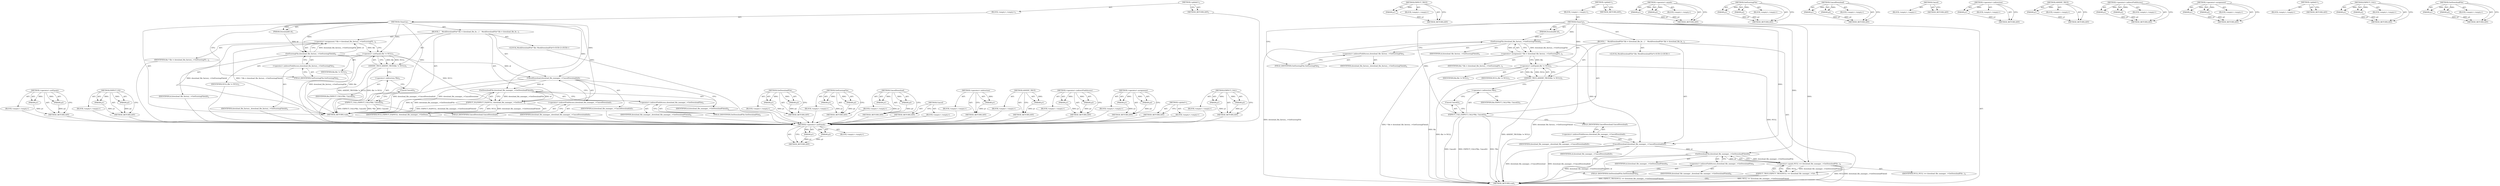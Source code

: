 digraph "EXPECT_CALL" {
vulnerable_78 [label=<(METHOD,&lt;operator&gt;.notEquals)>];
vulnerable_79 [label=<(PARAM,p1)>];
vulnerable_80 [label=<(PARAM,p2)>];
vulnerable_81 [label=<(BLOCK,&lt;empty&gt;,&lt;empty&gt;)>];
vulnerable_82 [label=<(METHOD_RETURN,ANY)>];
vulnerable_100 [label=<(METHOD,EXPECT_TRUE)>];
vulnerable_101 [label=<(PARAM,p1)>];
vulnerable_102 [label=<(BLOCK,&lt;empty&gt;,&lt;empty&gt;)>];
vulnerable_103 [label=<(METHOD_RETURN,ANY)>];
vulnerable_6 [label=<(METHOD,&lt;global&gt;)<SUB>1</SUB>>];
vulnerable_7 [label=<(BLOCK,&lt;empty&gt;,&lt;empty&gt;)<SUB>1</SUB>>];
vulnerable_8 [label=<(METHOD,CleanUp)<SUB>1</SUB>>];
vulnerable_9 [label=<(PARAM,DownloadId id)<SUB>1</SUB>>];
vulnerable_10 [label=<(BLOCK,{
    MockDownloadFile* file = download_file_fa...,{
    MockDownloadFile* file = download_file_fa...)<SUB>1</SUB>>];
vulnerable_11 [label="<(LOCAL,MockDownloadFile* file: MockDownloadFile*)<SUB>2</SUB>>"];
vulnerable_12 [label=<(&lt;operator&gt;.assignment,* file = download_file_factory_-&gt;GetExistingFil...)<SUB>2</SUB>>];
vulnerable_13 [label=<(IDENTIFIER,file,* file = download_file_factory_-&gt;GetExistingFil...)<SUB>2</SUB>>];
vulnerable_14 [label=<(GetExistingFile,download_file_factory_-&gt;GetExistingFile(id))<SUB>2</SUB>>];
vulnerable_15 [label=<(&lt;operator&gt;.indirectFieldAccess,download_file_factory_-&gt;GetExistingFile)<SUB>2</SUB>>];
vulnerable_16 [label=<(IDENTIFIER,download_file_factory_,download_file_factory_-&gt;GetExistingFile(id))<SUB>2</SUB>>];
vulnerable_17 [label=<(FIELD_IDENTIFIER,GetExistingFile,GetExistingFile)<SUB>2</SUB>>];
vulnerable_18 [label=<(IDENTIFIER,id,download_file_factory_-&gt;GetExistingFile(id))<SUB>2</SUB>>];
vulnerable_19 [label=<(ASSERT_TRUE,ASSERT_TRUE(file != NULL))<SUB>3</SUB>>];
vulnerable_20 [label=<(&lt;operator&gt;.notEquals,file != NULL)<SUB>3</SUB>>];
vulnerable_21 [label=<(IDENTIFIER,file,file != NULL)<SUB>3</SUB>>];
vulnerable_22 [label=<(IDENTIFIER,NULL,file != NULL)<SUB>3</SUB>>];
vulnerable_23 [label=<(EXPECT_CALL,EXPECT_CALL(*file, Cancel()))<SUB>5</SUB>>];
vulnerable_24 [label=<(&lt;operator&gt;.indirection,*file)<SUB>5</SUB>>];
vulnerable_25 [label=<(IDENTIFIER,file,EXPECT_CALL(*file, Cancel()))<SUB>5</SUB>>];
vulnerable_26 [label=<(Cancel,Cancel())<SUB>5</SUB>>];
vulnerable_27 [label=<(CancelDownload,download_file_manager_-&gt;CancelDownload(id))<SUB>7</SUB>>];
vulnerable_28 [label=<(&lt;operator&gt;.indirectFieldAccess,download_file_manager_-&gt;CancelDownload)<SUB>7</SUB>>];
vulnerable_29 [label=<(IDENTIFIER,download_file_manager_,download_file_manager_-&gt;CancelDownload(id))<SUB>7</SUB>>];
vulnerable_30 [label=<(FIELD_IDENTIFIER,CancelDownload,CancelDownload)<SUB>7</SUB>>];
vulnerable_31 [label=<(IDENTIFIER,id,download_file_manager_-&gt;CancelDownload(id))<SUB>7</SUB>>];
vulnerable_32 [label=<(EXPECT_TRUE,EXPECT_TRUE(NULL == download_file_manager_-&gt;Get...)<SUB>9</SUB>>];
vulnerable_33 [label=<(&lt;operator&gt;.equals,NULL == download_file_manager_-&gt;GetDownloadFile...)<SUB>9</SUB>>];
vulnerable_34 [label=<(IDENTIFIER,NULL,NULL == download_file_manager_-&gt;GetDownloadFile...)<SUB>9</SUB>>];
vulnerable_35 [label=<(GetDownloadFile,download_file_manager_-&gt;GetDownloadFile(id))<SUB>9</SUB>>];
vulnerable_36 [label=<(&lt;operator&gt;.indirectFieldAccess,download_file_manager_-&gt;GetDownloadFile)<SUB>9</SUB>>];
vulnerable_37 [label=<(IDENTIFIER,download_file_manager_,download_file_manager_-&gt;GetDownloadFile(id))<SUB>9</SUB>>];
vulnerable_38 [label=<(FIELD_IDENTIFIER,GetDownloadFile,GetDownloadFile)<SUB>9</SUB>>];
vulnerable_39 [label=<(IDENTIFIER,id,download_file_manager_-&gt;GetDownloadFile(id))<SUB>9</SUB>>];
vulnerable_40 [label=<(METHOD_RETURN,void)<SUB>1</SUB>>];
vulnerable_42 [label=<(METHOD_RETURN,ANY)<SUB>1</SUB>>];
vulnerable_104 [label=<(METHOD,&lt;operator&gt;.equals)>];
vulnerable_105 [label=<(PARAM,p1)>];
vulnerable_106 [label=<(PARAM,p2)>];
vulnerable_107 [label=<(BLOCK,&lt;empty&gt;,&lt;empty&gt;)>];
vulnerable_108 [label=<(METHOD_RETURN,ANY)>];
vulnerable_64 [label=<(METHOD,GetExistingFile)>];
vulnerable_65 [label=<(PARAM,p1)>];
vulnerable_66 [label=<(PARAM,p2)>];
vulnerable_67 [label=<(BLOCK,&lt;empty&gt;,&lt;empty&gt;)>];
vulnerable_68 [label=<(METHOD_RETURN,ANY)>];
vulnerable_95 [label=<(METHOD,CancelDownload)>];
vulnerable_96 [label=<(PARAM,p1)>];
vulnerable_97 [label=<(PARAM,p2)>];
vulnerable_98 [label=<(BLOCK,&lt;empty&gt;,&lt;empty&gt;)>];
vulnerable_99 [label=<(METHOD_RETURN,ANY)>];
vulnerable_92 [label=<(METHOD,Cancel)>];
vulnerable_93 [label=<(BLOCK,&lt;empty&gt;,&lt;empty&gt;)>];
vulnerable_94 [label=<(METHOD_RETURN,ANY)>];
vulnerable_88 [label=<(METHOD,&lt;operator&gt;.indirection)>];
vulnerable_89 [label=<(PARAM,p1)>];
vulnerable_90 [label=<(BLOCK,&lt;empty&gt;,&lt;empty&gt;)>];
vulnerable_91 [label=<(METHOD_RETURN,ANY)>];
vulnerable_74 [label=<(METHOD,ASSERT_TRUE)>];
vulnerable_75 [label=<(PARAM,p1)>];
vulnerable_76 [label=<(BLOCK,&lt;empty&gt;,&lt;empty&gt;)>];
vulnerable_77 [label=<(METHOD_RETURN,ANY)>];
vulnerable_69 [label=<(METHOD,&lt;operator&gt;.indirectFieldAccess)>];
vulnerable_70 [label=<(PARAM,p1)>];
vulnerable_71 [label=<(PARAM,p2)>];
vulnerable_72 [label=<(BLOCK,&lt;empty&gt;,&lt;empty&gt;)>];
vulnerable_73 [label=<(METHOD_RETURN,ANY)>];
vulnerable_59 [label=<(METHOD,&lt;operator&gt;.assignment)>];
vulnerable_60 [label=<(PARAM,p1)>];
vulnerable_61 [label=<(PARAM,p2)>];
vulnerable_62 [label=<(BLOCK,&lt;empty&gt;,&lt;empty&gt;)>];
vulnerable_63 [label=<(METHOD_RETURN,ANY)>];
vulnerable_53 [label=<(METHOD,&lt;global&gt;)<SUB>1</SUB>>];
vulnerable_54 [label=<(BLOCK,&lt;empty&gt;,&lt;empty&gt;)>];
vulnerable_55 [label=<(METHOD_RETURN,ANY)>];
vulnerable_83 [label=<(METHOD,EXPECT_CALL)>];
vulnerable_84 [label=<(PARAM,p1)>];
vulnerable_85 [label=<(PARAM,p2)>];
vulnerable_86 [label=<(BLOCK,&lt;empty&gt;,&lt;empty&gt;)>];
vulnerable_87 [label=<(METHOD_RETURN,ANY)>];
vulnerable_109 [label=<(METHOD,GetDownloadFile)>];
vulnerable_110 [label=<(PARAM,p1)>];
vulnerable_111 [label=<(PARAM,p2)>];
vulnerable_112 [label=<(BLOCK,&lt;empty&gt;,&lt;empty&gt;)>];
vulnerable_113 [label=<(METHOD_RETURN,ANY)>];
fixed_77 [label=<(METHOD,&lt;operator&gt;.notEquals)>];
fixed_78 [label=<(PARAM,p1)>];
fixed_79 [label=<(PARAM,p2)>];
fixed_80 [label=<(BLOCK,&lt;empty&gt;,&lt;empty&gt;)>];
fixed_81 [label=<(METHOD_RETURN,ANY)>];
fixed_99 [label=<(METHOD,EXPECT_EQ)>];
fixed_100 [label=<(PARAM,p1)>];
fixed_101 [label=<(PARAM,p2)>];
fixed_102 [label=<(BLOCK,&lt;empty&gt;,&lt;empty&gt;)>];
fixed_103 [label=<(METHOD_RETURN,ANY)>];
fixed_6 [label=<(METHOD,&lt;global&gt;)<SUB>1</SUB>>];
fixed_7 [label=<(BLOCK,&lt;empty&gt;,&lt;empty&gt;)<SUB>1</SUB>>];
fixed_8 [label=<(METHOD,CleanUp)<SUB>1</SUB>>];
fixed_9 [label=<(PARAM,DownloadId id)<SUB>1</SUB>>];
fixed_10 [label=<(BLOCK,{
    MockDownloadFile* file = download_file_fa...,{
    MockDownloadFile* file = download_file_fa...)<SUB>1</SUB>>];
fixed_11 [label="<(LOCAL,MockDownloadFile* file: MockDownloadFile*)<SUB>2</SUB>>"];
fixed_12 [label=<(&lt;operator&gt;.assignment,* file = download_file_factory_-&gt;GetExistingFil...)<SUB>2</SUB>>];
fixed_13 [label=<(IDENTIFIER,file,* file = download_file_factory_-&gt;GetExistingFil...)<SUB>2</SUB>>];
fixed_14 [label=<(GetExistingFile,download_file_factory_-&gt;GetExistingFile(id))<SUB>2</SUB>>];
fixed_15 [label=<(&lt;operator&gt;.indirectFieldAccess,download_file_factory_-&gt;GetExistingFile)<SUB>2</SUB>>];
fixed_16 [label=<(IDENTIFIER,download_file_factory_,download_file_factory_-&gt;GetExistingFile(id))<SUB>2</SUB>>];
fixed_17 [label=<(FIELD_IDENTIFIER,GetExistingFile,GetExistingFile)<SUB>2</SUB>>];
fixed_18 [label=<(IDENTIFIER,id,download_file_factory_-&gt;GetExistingFile(id))<SUB>2</SUB>>];
fixed_19 [label=<(ASSERT_TRUE,ASSERT_TRUE(file != NULL))<SUB>3</SUB>>];
fixed_20 [label=<(&lt;operator&gt;.notEquals,file != NULL)<SUB>3</SUB>>];
fixed_21 [label=<(IDENTIFIER,file,file != NULL)<SUB>3</SUB>>];
fixed_22 [label=<(IDENTIFIER,NULL,file != NULL)<SUB>3</SUB>>];
fixed_23 [label=<(EXPECT_CALL,EXPECT_CALL(*file, Cancel()))<SUB>5</SUB>>];
fixed_24 [label=<(&lt;operator&gt;.indirection,*file)<SUB>5</SUB>>];
fixed_25 [label=<(IDENTIFIER,file,EXPECT_CALL(*file, Cancel()))<SUB>5</SUB>>];
fixed_26 [label=<(Cancel,Cancel())<SUB>5</SUB>>];
fixed_27 [label=<(CancelDownload,download_file_manager_-&gt;CancelDownload(id))<SUB>7</SUB>>];
fixed_28 [label=<(&lt;operator&gt;.indirectFieldAccess,download_file_manager_-&gt;CancelDownload)<SUB>7</SUB>>];
fixed_29 [label=<(IDENTIFIER,download_file_manager_,download_file_manager_-&gt;CancelDownload(id))<SUB>7</SUB>>];
fixed_30 [label=<(FIELD_IDENTIFIER,CancelDownload,CancelDownload)<SUB>7</SUB>>];
fixed_31 [label=<(IDENTIFIER,id,download_file_manager_-&gt;CancelDownload(id))<SUB>7</SUB>>];
fixed_32 [label=<(EXPECT_EQ,EXPECT_EQ(NULL, download_file_manager_-&gt;GetDown...)<SUB>9</SUB>>];
fixed_33 [label=<(IDENTIFIER,NULL,EXPECT_EQ(NULL, download_file_manager_-&gt;GetDown...)<SUB>9</SUB>>];
fixed_34 [label=<(GetDownloadFile,download_file_manager_-&gt;GetDownloadFile(id))<SUB>9</SUB>>];
fixed_35 [label=<(&lt;operator&gt;.indirectFieldAccess,download_file_manager_-&gt;GetDownloadFile)<SUB>9</SUB>>];
fixed_36 [label=<(IDENTIFIER,download_file_manager_,download_file_manager_-&gt;GetDownloadFile(id))<SUB>9</SUB>>];
fixed_37 [label=<(FIELD_IDENTIFIER,GetDownloadFile,GetDownloadFile)<SUB>9</SUB>>];
fixed_38 [label=<(IDENTIFIER,id,download_file_manager_-&gt;GetDownloadFile(id))<SUB>9</SUB>>];
fixed_39 [label=<(METHOD_RETURN,void)<SUB>1</SUB>>];
fixed_41 [label=<(METHOD_RETURN,ANY)<SUB>1</SUB>>];
fixed_104 [label=<(METHOD,GetDownloadFile)>];
fixed_105 [label=<(PARAM,p1)>];
fixed_106 [label=<(PARAM,p2)>];
fixed_107 [label=<(BLOCK,&lt;empty&gt;,&lt;empty&gt;)>];
fixed_108 [label=<(METHOD_RETURN,ANY)>];
fixed_63 [label=<(METHOD,GetExistingFile)>];
fixed_64 [label=<(PARAM,p1)>];
fixed_65 [label=<(PARAM,p2)>];
fixed_66 [label=<(BLOCK,&lt;empty&gt;,&lt;empty&gt;)>];
fixed_67 [label=<(METHOD_RETURN,ANY)>];
fixed_94 [label=<(METHOD,CancelDownload)>];
fixed_95 [label=<(PARAM,p1)>];
fixed_96 [label=<(PARAM,p2)>];
fixed_97 [label=<(BLOCK,&lt;empty&gt;,&lt;empty&gt;)>];
fixed_98 [label=<(METHOD_RETURN,ANY)>];
fixed_91 [label=<(METHOD,Cancel)>];
fixed_92 [label=<(BLOCK,&lt;empty&gt;,&lt;empty&gt;)>];
fixed_93 [label=<(METHOD_RETURN,ANY)>];
fixed_87 [label=<(METHOD,&lt;operator&gt;.indirection)>];
fixed_88 [label=<(PARAM,p1)>];
fixed_89 [label=<(BLOCK,&lt;empty&gt;,&lt;empty&gt;)>];
fixed_90 [label=<(METHOD_RETURN,ANY)>];
fixed_73 [label=<(METHOD,ASSERT_TRUE)>];
fixed_74 [label=<(PARAM,p1)>];
fixed_75 [label=<(BLOCK,&lt;empty&gt;,&lt;empty&gt;)>];
fixed_76 [label=<(METHOD_RETURN,ANY)>];
fixed_68 [label=<(METHOD,&lt;operator&gt;.indirectFieldAccess)>];
fixed_69 [label=<(PARAM,p1)>];
fixed_70 [label=<(PARAM,p2)>];
fixed_71 [label=<(BLOCK,&lt;empty&gt;,&lt;empty&gt;)>];
fixed_72 [label=<(METHOD_RETURN,ANY)>];
fixed_58 [label=<(METHOD,&lt;operator&gt;.assignment)>];
fixed_59 [label=<(PARAM,p1)>];
fixed_60 [label=<(PARAM,p2)>];
fixed_61 [label=<(BLOCK,&lt;empty&gt;,&lt;empty&gt;)>];
fixed_62 [label=<(METHOD_RETURN,ANY)>];
fixed_52 [label=<(METHOD,&lt;global&gt;)<SUB>1</SUB>>];
fixed_53 [label=<(BLOCK,&lt;empty&gt;,&lt;empty&gt;)>];
fixed_54 [label=<(METHOD_RETURN,ANY)>];
fixed_82 [label=<(METHOD,EXPECT_CALL)>];
fixed_83 [label=<(PARAM,p1)>];
fixed_84 [label=<(PARAM,p2)>];
fixed_85 [label=<(BLOCK,&lt;empty&gt;,&lt;empty&gt;)>];
fixed_86 [label=<(METHOD_RETURN,ANY)>];
vulnerable_78 -> vulnerable_79  [key=0, label="AST: "];
vulnerable_78 -> vulnerable_79  [key=1, label="DDG: "];
vulnerable_78 -> vulnerable_81  [key=0, label="AST: "];
vulnerable_78 -> vulnerable_80  [key=0, label="AST: "];
vulnerable_78 -> vulnerable_80  [key=1, label="DDG: "];
vulnerable_78 -> vulnerable_82  [key=0, label="AST: "];
vulnerable_78 -> vulnerable_82  [key=1, label="CFG: "];
vulnerable_79 -> vulnerable_82  [key=0, label="DDG: p1"];
vulnerable_80 -> vulnerable_82  [key=0, label="DDG: p2"];
vulnerable_100 -> vulnerable_101  [key=0, label="AST: "];
vulnerable_100 -> vulnerable_101  [key=1, label="DDG: "];
vulnerable_100 -> vulnerable_102  [key=0, label="AST: "];
vulnerable_100 -> vulnerable_103  [key=0, label="AST: "];
vulnerable_100 -> vulnerable_103  [key=1, label="CFG: "];
vulnerable_101 -> vulnerable_103  [key=0, label="DDG: p1"];
vulnerable_6 -> vulnerable_7  [key=0, label="AST: "];
vulnerable_6 -> vulnerable_42  [key=0, label="AST: "];
vulnerable_6 -> vulnerable_42  [key=1, label="CFG: "];
vulnerable_7 -> vulnerable_8  [key=0, label="AST: "];
vulnerable_8 -> vulnerable_9  [key=0, label="AST: "];
vulnerable_8 -> vulnerable_9  [key=1, label="DDG: "];
vulnerable_8 -> vulnerable_10  [key=0, label="AST: "];
vulnerable_8 -> vulnerable_40  [key=0, label="AST: "];
vulnerable_8 -> vulnerable_17  [key=0, label="CFG: "];
vulnerable_8 -> vulnerable_23  [key=0, label="DDG: "];
vulnerable_8 -> vulnerable_27  [key=0, label="DDG: "];
vulnerable_8 -> vulnerable_14  [key=0, label="DDG: "];
vulnerable_8 -> vulnerable_20  [key=0, label="DDG: "];
vulnerable_8 -> vulnerable_33  [key=0, label="DDG: "];
vulnerable_8 -> vulnerable_35  [key=0, label="DDG: "];
vulnerable_9 -> vulnerable_14  [key=0, label="DDG: id"];
vulnerable_10 -> vulnerable_11  [key=0, label="AST: "];
vulnerable_10 -> vulnerable_12  [key=0, label="AST: "];
vulnerable_10 -> vulnerable_19  [key=0, label="AST: "];
vulnerable_10 -> vulnerable_23  [key=0, label="AST: "];
vulnerable_10 -> vulnerable_27  [key=0, label="AST: "];
vulnerable_10 -> vulnerable_32  [key=0, label="AST: "];
vulnerable_12 -> vulnerable_13  [key=0, label="AST: "];
vulnerable_12 -> vulnerable_14  [key=0, label="AST: "];
vulnerable_12 -> vulnerable_20  [key=0, label="CFG: "];
vulnerable_12 -> vulnerable_20  [key=1, label="DDG: file"];
vulnerable_12 -> vulnerable_40  [key=0, label="DDG: download_file_factory_-&gt;GetExistingFile(id)"];
vulnerable_12 -> vulnerable_40  [key=1, label="DDG: * file = download_file_factory_-&gt;GetExistingFile(id)"];
vulnerable_14 -> vulnerable_15  [key=0, label="AST: "];
vulnerable_14 -> vulnerable_18  [key=0, label="AST: "];
vulnerable_14 -> vulnerable_12  [key=0, label="CFG: "];
vulnerable_14 -> vulnerable_12  [key=1, label="DDG: download_file_factory_-&gt;GetExistingFile"];
vulnerable_14 -> vulnerable_12  [key=2, label="DDG: id"];
vulnerable_14 -> vulnerable_40  [key=0, label="DDG: download_file_factory_-&gt;GetExistingFile"];
vulnerable_14 -> vulnerable_27  [key=0, label="DDG: id"];
vulnerable_15 -> vulnerable_16  [key=0, label="AST: "];
vulnerable_15 -> vulnerable_17  [key=0, label="AST: "];
vulnerable_15 -> vulnerable_14  [key=0, label="CFG: "];
vulnerable_17 -> vulnerable_15  [key=0, label="CFG: "];
vulnerable_19 -> vulnerable_20  [key=0, label="AST: "];
vulnerable_19 -> vulnerable_24  [key=0, label="CFG: "];
vulnerable_19 -> vulnerable_40  [key=0, label="DDG: file != NULL"];
vulnerable_19 -> vulnerable_40  [key=1, label="DDG: ASSERT_TRUE(file != NULL)"];
vulnerable_20 -> vulnerable_21  [key=0, label="AST: "];
vulnerable_20 -> vulnerable_22  [key=0, label="AST: "];
vulnerable_20 -> vulnerable_19  [key=0, label="CFG: "];
vulnerable_20 -> vulnerable_19  [key=1, label="DDG: file"];
vulnerable_20 -> vulnerable_19  [key=2, label="DDG: NULL"];
vulnerable_20 -> vulnerable_40  [key=0, label="DDG: file"];
vulnerable_20 -> vulnerable_33  [key=0, label="DDG: NULL"];
vulnerable_23 -> vulnerable_24  [key=0, label="AST: "];
vulnerable_23 -> vulnerable_26  [key=0, label="AST: "];
vulnerable_23 -> vulnerable_30  [key=0, label="CFG: "];
vulnerable_23 -> vulnerable_40  [key=0, label="DDG: *file"];
vulnerable_23 -> vulnerable_40  [key=1, label="DDG: Cancel()"];
vulnerable_23 -> vulnerable_40  [key=2, label="DDG: EXPECT_CALL(*file, Cancel())"];
vulnerable_24 -> vulnerable_25  [key=0, label="AST: "];
vulnerable_24 -> vulnerable_26  [key=0, label="CFG: "];
vulnerable_26 -> vulnerable_23  [key=0, label="CFG: "];
vulnerable_27 -> vulnerable_28  [key=0, label="AST: "];
vulnerable_27 -> vulnerable_31  [key=0, label="AST: "];
vulnerable_27 -> vulnerable_38  [key=0, label="CFG: "];
vulnerable_27 -> vulnerable_40  [key=0, label="DDG: download_file_manager_-&gt;CancelDownload"];
vulnerable_27 -> vulnerable_40  [key=1, label="DDG: download_file_manager_-&gt;CancelDownload(id)"];
vulnerable_27 -> vulnerable_35  [key=0, label="DDG: id"];
vulnerable_28 -> vulnerable_29  [key=0, label="AST: "];
vulnerable_28 -> vulnerable_30  [key=0, label="AST: "];
vulnerable_28 -> vulnerable_27  [key=0, label="CFG: "];
vulnerable_30 -> vulnerable_28  [key=0, label="CFG: "];
vulnerable_32 -> vulnerable_33  [key=0, label="AST: "];
vulnerable_32 -> vulnerable_40  [key=0, label="CFG: "];
vulnerable_32 -> vulnerable_40  [key=1, label="DDG: NULL == download_file_manager_-&gt;GetDownloadFile(id)"];
vulnerable_32 -> vulnerable_40  [key=2, label="DDG: EXPECT_TRUE(NULL == download_file_manager_-&gt;GetDownloadFile(id))"];
vulnerable_33 -> vulnerable_34  [key=0, label="AST: "];
vulnerable_33 -> vulnerable_35  [key=0, label="AST: "];
vulnerable_33 -> vulnerable_32  [key=0, label="CFG: "];
vulnerable_33 -> vulnerable_32  [key=1, label="DDG: NULL"];
vulnerable_33 -> vulnerable_32  [key=2, label="DDG: download_file_manager_-&gt;GetDownloadFile(id)"];
vulnerable_33 -> vulnerable_40  [key=0, label="DDG: NULL"];
vulnerable_33 -> vulnerable_40  [key=1, label="DDG: download_file_manager_-&gt;GetDownloadFile(id)"];
vulnerable_35 -> vulnerable_36  [key=0, label="AST: "];
vulnerable_35 -> vulnerable_39  [key=0, label="AST: "];
vulnerable_35 -> vulnerable_33  [key=0, label="CFG: "];
vulnerable_35 -> vulnerable_33  [key=1, label="DDG: download_file_manager_-&gt;GetDownloadFile"];
vulnerable_35 -> vulnerable_33  [key=2, label="DDG: id"];
vulnerable_35 -> vulnerable_40  [key=0, label="DDG: download_file_manager_-&gt;GetDownloadFile"];
vulnerable_35 -> vulnerable_40  [key=1, label="DDG: id"];
vulnerable_36 -> vulnerable_37  [key=0, label="AST: "];
vulnerable_36 -> vulnerable_38  [key=0, label="AST: "];
vulnerable_36 -> vulnerable_35  [key=0, label="CFG: "];
vulnerable_38 -> vulnerable_36  [key=0, label="CFG: "];
vulnerable_104 -> vulnerable_105  [key=0, label="AST: "];
vulnerable_104 -> vulnerable_105  [key=1, label="DDG: "];
vulnerable_104 -> vulnerable_107  [key=0, label="AST: "];
vulnerable_104 -> vulnerable_106  [key=0, label="AST: "];
vulnerable_104 -> vulnerable_106  [key=1, label="DDG: "];
vulnerable_104 -> vulnerable_108  [key=0, label="AST: "];
vulnerable_104 -> vulnerable_108  [key=1, label="CFG: "];
vulnerable_105 -> vulnerable_108  [key=0, label="DDG: p1"];
vulnerable_106 -> vulnerable_108  [key=0, label="DDG: p2"];
vulnerable_64 -> vulnerable_65  [key=0, label="AST: "];
vulnerable_64 -> vulnerable_65  [key=1, label="DDG: "];
vulnerable_64 -> vulnerable_67  [key=0, label="AST: "];
vulnerable_64 -> vulnerable_66  [key=0, label="AST: "];
vulnerable_64 -> vulnerable_66  [key=1, label="DDG: "];
vulnerable_64 -> vulnerable_68  [key=0, label="AST: "];
vulnerable_64 -> vulnerable_68  [key=1, label="CFG: "];
vulnerable_65 -> vulnerable_68  [key=0, label="DDG: p1"];
vulnerable_66 -> vulnerable_68  [key=0, label="DDG: p2"];
vulnerable_95 -> vulnerable_96  [key=0, label="AST: "];
vulnerable_95 -> vulnerable_96  [key=1, label="DDG: "];
vulnerable_95 -> vulnerable_98  [key=0, label="AST: "];
vulnerable_95 -> vulnerable_97  [key=0, label="AST: "];
vulnerable_95 -> vulnerable_97  [key=1, label="DDG: "];
vulnerable_95 -> vulnerable_99  [key=0, label="AST: "];
vulnerable_95 -> vulnerable_99  [key=1, label="CFG: "];
vulnerable_96 -> vulnerable_99  [key=0, label="DDG: p1"];
vulnerable_97 -> vulnerable_99  [key=0, label="DDG: p2"];
vulnerable_92 -> vulnerable_93  [key=0, label="AST: "];
vulnerable_92 -> vulnerable_94  [key=0, label="AST: "];
vulnerable_92 -> vulnerable_94  [key=1, label="CFG: "];
vulnerable_88 -> vulnerable_89  [key=0, label="AST: "];
vulnerable_88 -> vulnerable_89  [key=1, label="DDG: "];
vulnerable_88 -> vulnerable_90  [key=0, label="AST: "];
vulnerable_88 -> vulnerable_91  [key=0, label="AST: "];
vulnerable_88 -> vulnerable_91  [key=1, label="CFG: "];
vulnerable_89 -> vulnerable_91  [key=0, label="DDG: p1"];
vulnerable_74 -> vulnerable_75  [key=0, label="AST: "];
vulnerable_74 -> vulnerable_75  [key=1, label="DDG: "];
vulnerable_74 -> vulnerable_76  [key=0, label="AST: "];
vulnerable_74 -> vulnerable_77  [key=0, label="AST: "];
vulnerable_74 -> vulnerable_77  [key=1, label="CFG: "];
vulnerable_75 -> vulnerable_77  [key=0, label="DDG: p1"];
vulnerable_69 -> vulnerable_70  [key=0, label="AST: "];
vulnerable_69 -> vulnerable_70  [key=1, label="DDG: "];
vulnerable_69 -> vulnerable_72  [key=0, label="AST: "];
vulnerable_69 -> vulnerable_71  [key=0, label="AST: "];
vulnerable_69 -> vulnerable_71  [key=1, label="DDG: "];
vulnerable_69 -> vulnerable_73  [key=0, label="AST: "];
vulnerable_69 -> vulnerable_73  [key=1, label="CFG: "];
vulnerable_70 -> vulnerable_73  [key=0, label="DDG: p1"];
vulnerable_71 -> vulnerable_73  [key=0, label="DDG: p2"];
vulnerable_59 -> vulnerable_60  [key=0, label="AST: "];
vulnerable_59 -> vulnerable_60  [key=1, label="DDG: "];
vulnerable_59 -> vulnerable_62  [key=0, label="AST: "];
vulnerable_59 -> vulnerable_61  [key=0, label="AST: "];
vulnerable_59 -> vulnerable_61  [key=1, label="DDG: "];
vulnerable_59 -> vulnerable_63  [key=0, label="AST: "];
vulnerable_59 -> vulnerable_63  [key=1, label="CFG: "];
vulnerable_60 -> vulnerable_63  [key=0, label="DDG: p1"];
vulnerable_61 -> vulnerable_63  [key=0, label="DDG: p2"];
vulnerable_53 -> vulnerable_54  [key=0, label="AST: "];
vulnerable_53 -> vulnerable_55  [key=0, label="AST: "];
vulnerable_53 -> vulnerable_55  [key=1, label="CFG: "];
vulnerable_83 -> vulnerable_84  [key=0, label="AST: "];
vulnerable_83 -> vulnerable_84  [key=1, label="DDG: "];
vulnerable_83 -> vulnerable_86  [key=0, label="AST: "];
vulnerable_83 -> vulnerable_85  [key=0, label="AST: "];
vulnerable_83 -> vulnerable_85  [key=1, label="DDG: "];
vulnerable_83 -> vulnerable_87  [key=0, label="AST: "];
vulnerable_83 -> vulnerable_87  [key=1, label="CFG: "];
vulnerable_84 -> vulnerable_87  [key=0, label="DDG: p1"];
vulnerable_85 -> vulnerable_87  [key=0, label="DDG: p2"];
vulnerable_109 -> vulnerable_110  [key=0, label="AST: "];
vulnerable_109 -> vulnerable_110  [key=1, label="DDG: "];
vulnerable_109 -> vulnerable_112  [key=0, label="AST: "];
vulnerable_109 -> vulnerable_111  [key=0, label="AST: "];
vulnerable_109 -> vulnerable_111  [key=1, label="DDG: "];
vulnerable_109 -> vulnerable_113  [key=0, label="AST: "];
vulnerable_109 -> vulnerable_113  [key=1, label="CFG: "];
vulnerable_110 -> vulnerable_113  [key=0, label="DDG: p1"];
vulnerable_111 -> vulnerable_113  [key=0, label="DDG: p2"];
fixed_77 -> fixed_78  [key=0, label="AST: "];
fixed_77 -> fixed_78  [key=1, label="DDG: "];
fixed_77 -> fixed_80  [key=0, label="AST: "];
fixed_77 -> fixed_79  [key=0, label="AST: "];
fixed_77 -> fixed_79  [key=1, label="DDG: "];
fixed_77 -> fixed_81  [key=0, label="AST: "];
fixed_77 -> fixed_81  [key=1, label="CFG: "];
fixed_78 -> fixed_81  [key=0, label="DDG: p1"];
fixed_79 -> fixed_81  [key=0, label="DDG: p2"];
fixed_80 -> vulnerable_78  [key=0];
fixed_81 -> vulnerable_78  [key=0];
fixed_99 -> fixed_100  [key=0, label="AST: "];
fixed_99 -> fixed_100  [key=1, label="DDG: "];
fixed_99 -> fixed_102  [key=0, label="AST: "];
fixed_99 -> fixed_101  [key=0, label="AST: "];
fixed_99 -> fixed_101  [key=1, label="DDG: "];
fixed_99 -> fixed_103  [key=0, label="AST: "];
fixed_99 -> fixed_103  [key=1, label="CFG: "];
fixed_100 -> fixed_103  [key=0, label="DDG: p1"];
fixed_101 -> fixed_103  [key=0, label="DDG: p2"];
fixed_102 -> vulnerable_78  [key=0];
fixed_103 -> vulnerable_78  [key=0];
fixed_6 -> fixed_7  [key=0, label="AST: "];
fixed_6 -> fixed_41  [key=0, label="AST: "];
fixed_6 -> fixed_41  [key=1, label="CFG: "];
fixed_7 -> fixed_8  [key=0, label="AST: "];
fixed_8 -> fixed_9  [key=0, label="AST: "];
fixed_8 -> fixed_9  [key=1, label="DDG: "];
fixed_8 -> fixed_10  [key=0, label="AST: "];
fixed_8 -> fixed_39  [key=0, label="AST: "];
fixed_8 -> fixed_17  [key=0, label="CFG: "];
fixed_8 -> fixed_23  [key=0, label="DDG: "];
fixed_8 -> fixed_27  [key=0, label="DDG: "];
fixed_8 -> fixed_32  [key=0, label="DDG: "];
fixed_8 -> fixed_14  [key=0, label="DDG: "];
fixed_8 -> fixed_20  [key=0, label="DDG: "];
fixed_8 -> fixed_34  [key=0, label="DDG: "];
fixed_9 -> fixed_14  [key=0, label="DDG: id"];
fixed_10 -> fixed_11  [key=0, label="AST: "];
fixed_10 -> fixed_12  [key=0, label="AST: "];
fixed_10 -> fixed_19  [key=0, label="AST: "];
fixed_10 -> fixed_23  [key=0, label="AST: "];
fixed_10 -> fixed_27  [key=0, label="AST: "];
fixed_10 -> fixed_32  [key=0, label="AST: "];
fixed_11 -> vulnerable_78  [key=0];
fixed_12 -> fixed_13  [key=0, label="AST: "];
fixed_12 -> fixed_14  [key=0, label="AST: "];
fixed_12 -> fixed_20  [key=0, label="CFG: "];
fixed_12 -> fixed_20  [key=1, label="DDG: file"];
fixed_12 -> fixed_39  [key=0, label="DDG: download_file_factory_-&gt;GetExistingFile(id)"];
fixed_12 -> fixed_39  [key=1, label="DDG: * file = download_file_factory_-&gt;GetExistingFile(id)"];
fixed_13 -> vulnerable_78  [key=0];
fixed_14 -> fixed_15  [key=0, label="AST: "];
fixed_14 -> fixed_18  [key=0, label="AST: "];
fixed_14 -> fixed_12  [key=0, label="CFG: "];
fixed_14 -> fixed_12  [key=1, label="DDG: download_file_factory_-&gt;GetExistingFile"];
fixed_14 -> fixed_12  [key=2, label="DDG: id"];
fixed_14 -> fixed_39  [key=0, label="DDG: download_file_factory_-&gt;GetExistingFile"];
fixed_14 -> fixed_27  [key=0, label="DDG: id"];
fixed_15 -> fixed_16  [key=0, label="AST: "];
fixed_15 -> fixed_17  [key=0, label="AST: "];
fixed_15 -> fixed_14  [key=0, label="CFG: "];
fixed_16 -> vulnerable_78  [key=0];
fixed_17 -> fixed_15  [key=0, label="CFG: "];
fixed_18 -> vulnerable_78  [key=0];
fixed_19 -> fixed_20  [key=0, label="AST: "];
fixed_19 -> fixed_24  [key=0, label="CFG: "];
fixed_19 -> fixed_39  [key=0, label="DDG: file != NULL"];
fixed_19 -> fixed_39  [key=1, label="DDG: ASSERT_TRUE(file != NULL)"];
fixed_20 -> fixed_21  [key=0, label="AST: "];
fixed_20 -> fixed_22  [key=0, label="AST: "];
fixed_20 -> fixed_19  [key=0, label="CFG: "];
fixed_20 -> fixed_19  [key=1, label="DDG: file"];
fixed_20 -> fixed_19  [key=2, label="DDG: NULL"];
fixed_20 -> fixed_39  [key=0, label="DDG: file"];
fixed_20 -> fixed_32  [key=0, label="DDG: NULL"];
fixed_21 -> vulnerable_78  [key=0];
fixed_22 -> vulnerable_78  [key=0];
fixed_23 -> fixed_24  [key=0, label="AST: "];
fixed_23 -> fixed_26  [key=0, label="AST: "];
fixed_23 -> fixed_30  [key=0, label="CFG: "];
fixed_23 -> fixed_39  [key=0, label="DDG: *file"];
fixed_23 -> fixed_39  [key=1, label="DDG: Cancel()"];
fixed_23 -> fixed_39  [key=2, label="DDG: EXPECT_CALL(*file, Cancel())"];
fixed_24 -> fixed_25  [key=0, label="AST: "];
fixed_24 -> fixed_26  [key=0, label="CFG: "];
fixed_25 -> vulnerable_78  [key=0];
fixed_26 -> fixed_23  [key=0, label="CFG: "];
fixed_27 -> fixed_28  [key=0, label="AST: "];
fixed_27 -> fixed_31  [key=0, label="AST: "];
fixed_27 -> fixed_37  [key=0, label="CFG: "];
fixed_27 -> fixed_39  [key=0, label="DDG: download_file_manager_-&gt;CancelDownload"];
fixed_27 -> fixed_39  [key=1, label="DDG: download_file_manager_-&gt;CancelDownload(id)"];
fixed_27 -> fixed_34  [key=0, label="DDG: id"];
fixed_28 -> fixed_29  [key=0, label="AST: "];
fixed_28 -> fixed_30  [key=0, label="AST: "];
fixed_28 -> fixed_27  [key=0, label="CFG: "];
fixed_29 -> vulnerable_78  [key=0];
fixed_30 -> fixed_28  [key=0, label="CFG: "];
fixed_31 -> vulnerable_78  [key=0];
fixed_32 -> fixed_33  [key=0, label="AST: "];
fixed_32 -> fixed_34  [key=0, label="AST: "];
fixed_32 -> fixed_39  [key=0, label="CFG: "];
fixed_32 -> fixed_39  [key=1, label="DDG: NULL"];
fixed_32 -> fixed_39  [key=2, label="DDG: download_file_manager_-&gt;GetDownloadFile(id)"];
fixed_32 -> fixed_39  [key=3, label="DDG: EXPECT_EQ(NULL, download_file_manager_-&gt;GetDownloadFile(id))"];
fixed_33 -> vulnerable_78  [key=0];
fixed_34 -> fixed_35  [key=0, label="AST: "];
fixed_34 -> fixed_38  [key=0, label="AST: "];
fixed_34 -> fixed_32  [key=0, label="CFG: "];
fixed_34 -> fixed_32  [key=1, label="DDG: download_file_manager_-&gt;GetDownloadFile"];
fixed_34 -> fixed_32  [key=2, label="DDG: id"];
fixed_34 -> fixed_39  [key=0, label="DDG: download_file_manager_-&gt;GetDownloadFile"];
fixed_34 -> fixed_39  [key=1, label="DDG: id"];
fixed_35 -> fixed_36  [key=0, label="AST: "];
fixed_35 -> fixed_37  [key=0, label="AST: "];
fixed_35 -> fixed_34  [key=0, label="CFG: "];
fixed_36 -> vulnerable_78  [key=0];
fixed_37 -> fixed_35  [key=0, label="CFG: "];
fixed_38 -> vulnerable_78  [key=0];
fixed_39 -> vulnerable_78  [key=0];
fixed_41 -> vulnerable_78  [key=0];
fixed_104 -> fixed_105  [key=0, label="AST: "];
fixed_104 -> fixed_105  [key=1, label="DDG: "];
fixed_104 -> fixed_107  [key=0, label="AST: "];
fixed_104 -> fixed_106  [key=0, label="AST: "];
fixed_104 -> fixed_106  [key=1, label="DDG: "];
fixed_104 -> fixed_108  [key=0, label="AST: "];
fixed_104 -> fixed_108  [key=1, label="CFG: "];
fixed_105 -> fixed_108  [key=0, label="DDG: p1"];
fixed_106 -> fixed_108  [key=0, label="DDG: p2"];
fixed_107 -> vulnerable_78  [key=0];
fixed_108 -> vulnerable_78  [key=0];
fixed_63 -> fixed_64  [key=0, label="AST: "];
fixed_63 -> fixed_64  [key=1, label="DDG: "];
fixed_63 -> fixed_66  [key=0, label="AST: "];
fixed_63 -> fixed_65  [key=0, label="AST: "];
fixed_63 -> fixed_65  [key=1, label="DDG: "];
fixed_63 -> fixed_67  [key=0, label="AST: "];
fixed_63 -> fixed_67  [key=1, label="CFG: "];
fixed_64 -> fixed_67  [key=0, label="DDG: p1"];
fixed_65 -> fixed_67  [key=0, label="DDG: p2"];
fixed_66 -> vulnerable_78  [key=0];
fixed_67 -> vulnerable_78  [key=0];
fixed_94 -> fixed_95  [key=0, label="AST: "];
fixed_94 -> fixed_95  [key=1, label="DDG: "];
fixed_94 -> fixed_97  [key=0, label="AST: "];
fixed_94 -> fixed_96  [key=0, label="AST: "];
fixed_94 -> fixed_96  [key=1, label="DDG: "];
fixed_94 -> fixed_98  [key=0, label="AST: "];
fixed_94 -> fixed_98  [key=1, label="CFG: "];
fixed_95 -> fixed_98  [key=0, label="DDG: p1"];
fixed_96 -> fixed_98  [key=0, label="DDG: p2"];
fixed_97 -> vulnerable_78  [key=0];
fixed_98 -> vulnerable_78  [key=0];
fixed_91 -> fixed_92  [key=0, label="AST: "];
fixed_91 -> fixed_93  [key=0, label="AST: "];
fixed_91 -> fixed_93  [key=1, label="CFG: "];
fixed_92 -> vulnerable_78  [key=0];
fixed_93 -> vulnerable_78  [key=0];
fixed_87 -> fixed_88  [key=0, label="AST: "];
fixed_87 -> fixed_88  [key=1, label="DDG: "];
fixed_87 -> fixed_89  [key=0, label="AST: "];
fixed_87 -> fixed_90  [key=0, label="AST: "];
fixed_87 -> fixed_90  [key=1, label="CFG: "];
fixed_88 -> fixed_90  [key=0, label="DDG: p1"];
fixed_89 -> vulnerable_78  [key=0];
fixed_90 -> vulnerable_78  [key=0];
fixed_73 -> fixed_74  [key=0, label="AST: "];
fixed_73 -> fixed_74  [key=1, label="DDG: "];
fixed_73 -> fixed_75  [key=0, label="AST: "];
fixed_73 -> fixed_76  [key=0, label="AST: "];
fixed_73 -> fixed_76  [key=1, label="CFG: "];
fixed_74 -> fixed_76  [key=0, label="DDG: p1"];
fixed_75 -> vulnerable_78  [key=0];
fixed_76 -> vulnerable_78  [key=0];
fixed_68 -> fixed_69  [key=0, label="AST: "];
fixed_68 -> fixed_69  [key=1, label="DDG: "];
fixed_68 -> fixed_71  [key=0, label="AST: "];
fixed_68 -> fixed_70  [key=0, label="AST: "];
fixed_68 -> fixed_70  [key=1, label="DDG: "];
fixed_68 -> fixed_72  [key=0, label="AST: "];
fixed_68 -> fixed_72  [key=1, label="CFG: "];
fixed_69 -> fixed_72  [key=0, label="DDG: p1"];
fixed_70 -> fixed_72  [key=0, label="DDG: p2"];
fixed_71 -> vulnerable_78  [key=0];
fixed_72 -> vulnerable_78  [key=0];
fixed_58 -> fixed_59  [key=0, label="AST: "];
fixed_58 -> fixed_59  [key=1, label="DDG: "];
fixed_58 -> fixed_61  [key=0, label="AST: "];
fixed_58 -> fixed_60  [key=0, label="AST: "];
fixed_58 -> fixed_60  [key=1, label="DDG: "];
fixed_58 -> fixed_62  [key=0, label="AST: "];
fixed_58 -> fixed_62  [key=1, label="CFG: "];
fixed_59 -> fixed_62  [key=0, label="DDG: p1"];
fixed_60 -> fixed_62  [key=0, label="DDG: p2"];
fixed_61 -> vulnerable_78  [key=0];
fixed_62 -> vulnerable_78  [key=0];
fixed_52 -> fixed_53  [key=0, label="AST: "];
fixed_52 -> fixed_54  [key=0, label="AST: "];
fixed_52 -> fixed_54  [key=1, label="CFG: "];
fixed_53 -> vulnerable_78  [key=0];
fixed_54 -> vulnerable_78  [key=0];
fixed_82 -> fixed_83  [key=0, label="AST: "];
fixed_82 -> fixed_83  [key=1, label="DDG: "];
fixed_82 -> fixed_85  [key=0, label="AST: "];
fixed_82 -> fixed_84  [key=0, label="AST: "];
fixed_82 -> fixed_84  [key=1, label="DDG: "];
fixed_82 -> fixed_86  [key=0, label="AST: "];
fixed_82 -> fixed_86  [key=1, label="CFG: "];
fixed_83 -> fixed_86  [key=0, label="DDG: p1"];
fixed_84 -> fixed_86  [key=0, label="DDG: p2"];
fixed_85 -> vulnerable_78  [key=0];
fixed_86 -> vulnerable_78  [key=0];
}
